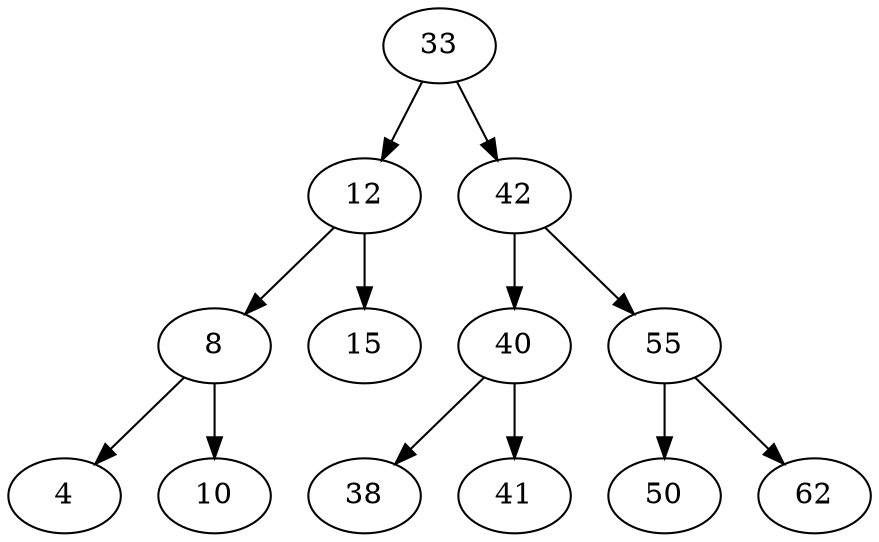 digraph G {
    33 -> 12
    33 -> 42

    12 -> 8
    12 -> 15
    8 -> 4
    8 -> 10

    42 -> 40  
    42 -> 55
    40 -> 38
    40 -> 41

    55 -> 50
    55 -> 62
}